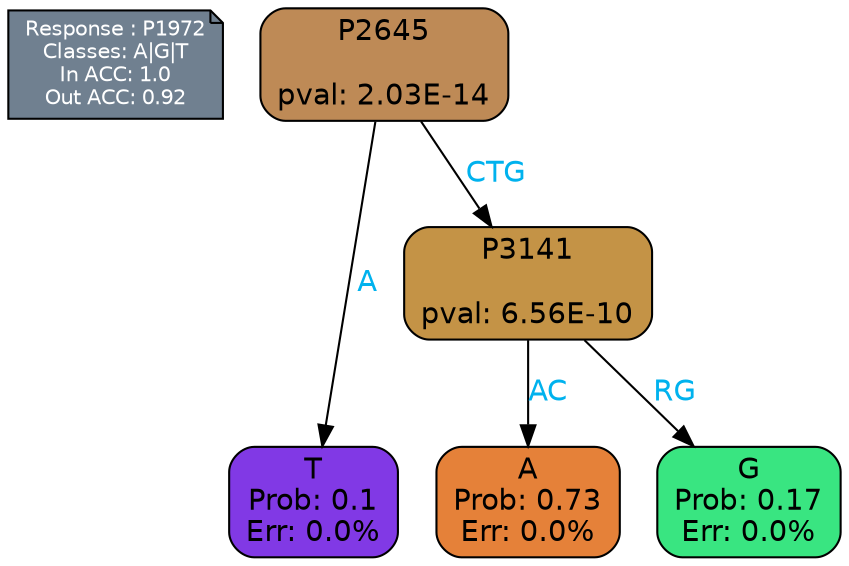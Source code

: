 digraph Tree {
node [shape=box, style="filled, rounded", color="black", fontname=helvetica] ;
graph [ranksep=equally, splines=polylines, bgcolor=transparent, dpi=600] ;
edge [fontname=helvetica] ;
LEGEND [label="Response : P1972
Classes: A|G|T
In ACC: 1.0
Out ACC: 0.92
",shape=note,align=left,style=filled,fillcolor="slategray",fontcolor="white",fontsize=10];1 [label="P2645

pval: 2.03E-14", fillcolor="#be8a56"] ;
2 [label="T
Prob: 0.1
Err: 0.0%", fillcolor="#8139e5"] ;
3 [label="P3141

pval: 6.56E-10", fillcolor="#c49346"] ;
4 [label="A
Prob: 0.73
Err: 0.0%", fillcolor="#e58139"] ;
5 [label="G
Prob: 0.17
Err: 0.0%", fillcolor="#39e581"] ;
1 -> 2 [label="A",fontcolor=deepskyblue2] ;
1 -> 3 [label="CTG",fontcolor=deepskyblue2] ;
3 -> 4 [label="AC",fontcolor=deepskyblue2] ;
3 -> 5 [label="RG",fontcolor=deepskyblue2] ;
{rank = same; 2;4;5;}{rank = same; LEGEND;1;}}